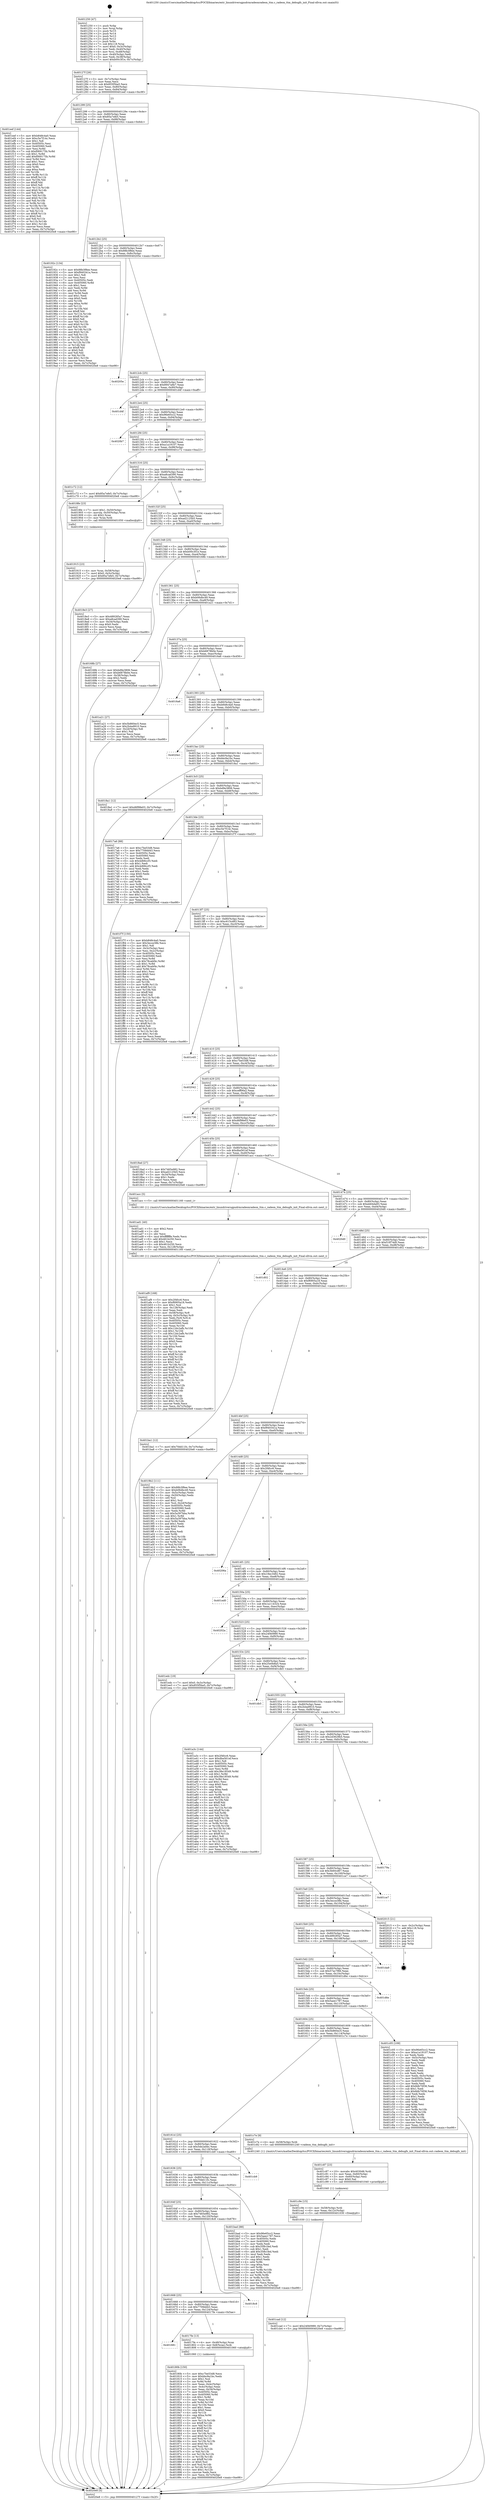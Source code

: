 digraph "0x401250" {
  label = "0x401250 (/mnt/c/Users/mathe/Desktop/tcc/POCII/binaries/extr_linuxdriversgpudrmradeonradeon_ttm.c_radeon_ttm_debugfs_init_Final-ollvm.out::main(0))"
  labelloc = "t"
  node[shape=record]

  Entry [label="",width=0.3,height=0.3,shape=circle,fillcolor=black,style=filled]
  "0x40127f" [label="{
     0x40127f [26]\l
     | [instrs]\l
     &nbsp;&nbsp;0x40127f \<+3\>: mov -0x7c(%rbp),%eax\l
     &nbsp;&nbsp;0x401282 \<+2\>: mov %eax,%ecx\l
     &nbsp;&nbsp;0x401284 \<+6\>: sub $0x855f5ba5,%ecx\l
     &nbsp;&nbsp;0x40128a \<+3\>: mov %eax,-0x80(%rbp)\l
     &nbsp;&nbsp;0x40128d \<+6\>: mov %ecx,-0x84(%rbp)\l
     &nbsp;&nbsp;0x401293 \<+6\>: je 0000000000401eef \<main+0xc9f\>\l
  }"]
  "0x401eef" [label="{
     0x401eef [144]\l
     | [instrs]\l
     &nbsp;&nbsp;0x401eef \<+5\>: mov $0xb848c4a0,%eax\l
     &nbsp;&nbsp;0x401ef4 \<+5\>: mov $0xc5e7f14c,%ecx\l
     &nbsp;&nbsp;0x401ef9 \<+2\>: mov $0x1,%dl\l
     &nbsp;&nbsp;0x401efb \<+7\>: mov 0x40505c,%esi\l
     &nbsp;&nbsp;0x401f02 \<+7\>: mov 0x405060,%edi\l
     &nbsp;&nbsp;0x401f09 \<+3\>: mov %esi,%r8d\l
     &nbsp;&nbsp;0x401f0c \<+7\>: sub $0xf069175b,%r8d\l
     &nbsp;&nbsp;0x401f13 \<+4\>: sub $0x1,%r8d\l
     &nbsp;&nbsp;0x401f17 \<+7\>: add $0xf069175b,%r8d\l
     &nbsp;&nbsp;0x401f1e \<+4\>: imul %r8d,%esi\l
     &nbsp;&nbsp;0x401f22 \<+3\>: and $0x1,%esi\l
     &nbsp;&nbsp;0x401f25 \<+3\>: cmp $0x0,%esi\l
     &nbsp;&nbsp;0x401f28 \<+4\>: sete %r9b\l
     &nbsp;&nbsp;0x401f2c \<+3\>: cmp $0xa,%edi\l
     &nbsp;&nbsp;0x401f2f \<+4\>: setl %r10b\l
     &nbsp;&nbsp;0x401f33 \<+3\>: mov %r9b,%r11b\l
     &nbsp;&nbsp;0x401f36 \<+4\>: xor $0xff,%r11b\l
     &nbsp;&nbsp;0x401f3a \<+3\>: mov %r10b,%bl\l
     &nbsp;&nbsp;0x401f3d \<+3\>: xor $0xff,%bl\l
     &nbsp;&nbsp;0x401f40 \<+3\>: xor $0x0,%dl\l
     &nbsp;&nbsp;0x401f43 \<+3\>: mov %r11b,%r14b\l
     &nbsp;&nbsp;0x401f46 \<+4\>: and $0x0,%r14b\l
     &nbsp;&nbsp;0x401f4a \<+3\>: and %dl,%r9b\l
     &nbsp;&nbsp;0x401f4d \<+3\>: mov %bl,%r15b\l
     &nbsp;&nbsp;0x401f50 \<+4\>: and $0x0,%r15b\l
     &nbsp;&nbsp;0x401f54 \<+3\>: and %dl,%r10b\l
     &nbsp;&nbsp;0x401f57 \<+3\>: or %r9b,%r14b\l
     &nbsp;&nbsp;0x401f5a \<+3\>: or %r10b,%r15b\l
     &nbsp;&nbsp;0x401f5d \<+3\>: xor %r15b,%r14b\l
     &nbsp;&nbsp;0x401f60 \<+3\>: or %bl,%r11b\l
     &nbsp;&nbsp;0x401f63 \<+4\>: xor $0xff,%r11b\l
     &nbsp;&nbsp;0x401f67 \<+3\>: or $0x0,%dl\l
     &nbsp;&nbsp;0x401f6a \<+3\>: and %dl,%r11b\l
     &nbsp;&nbsp;0x401f6d \<+3\>: or %r11b,%r14b\l
     &nbsp;&nbsp;0x401f70 \<+4\>: test $0x1,%r14b\l
     &nbsp;&nbsp;0x401f74 \<+3\>: cmovne %ecx,%eax\l
     &nbsp;&nbsp;0x401f77 \<+3\>: mov %eax,-0x7c(%rbp)\l
     &nbsp;&nbsp;0x401f7a \<+5\>: jmp 00000000004020e8 \<main+0xe98\>\l
  }"]
  "0x401299" [label="{
     0x401299 [25]\l
     | [instrs]\l
     &nbsp;&nbsp;0x401299 \<+5\>: jmp 000000000040129e \<main+0x4e\>\l
     &nbsp;&nbsp;0x40129e \<+3\>: mov -0x80(%rbp),%eax\l
     &nbsp;&nbsp;0x4012a1 \<+5\>: sub $0x85a7efe5,%eax\l
     &nbsp;&nbsp;0x4012a6 \<+6\>: mov %eax,-0x88(%rbp)\l
     &nbsp;&nbsp;0x4012ac \<+6\>: je 000000000040192c \<main+0x6dc\>\l
  }"]
  Exit [label="",width=0.3,height=0.3,shape=circle,fillcolor=black,style=filled,peripheries=2]
  "0x40192c" [label="{
     0x40192c [134]\l
     | [instrs]\l
     &nbsp;&nbsp;0x40192c \<+5\>: mov $0x88b3f8ee,%eax\l
     &nbsp;&nbsp;0x401931 \<+5\>: mov $0xf940341a,%ecx\l
     &nbsp;&nbsp;0x401936 \<+2\>: mov $0x1,%dl\l
     &nbsp;&nbsp;0x401938 \<+2\>: xor %esi,%esi\l
     &nbsp;&nbsp;0x40193a \<+7\>: mov 0x40505c,%edi\l
     &nbsp;&nbsp;0x401941 \<+8\>: mov 0x405060,%r8d\l
     &nbsp;&nbsp;0x401949 \<+3\>: sub $0x1,%esi\l
     &nbsp;&nbsp;0x40194c \<+3\>: mov %edi,%r9d\l
     &nbsp;&nbsp;0x40194f \<+3\>: add %esi,%r9d\l
     &nbsp;&nbsp;0x401952 \<+4\>: imul %r9d,%edi\l
     &nbsp;&nbsp;0x401956 \<+3\>: and $0x1,%edi\l
     &nbsp;&nbsp;0x401959 \<+3\>: cmp $0x0,%edi\l
     &nbsp;&nbsp;0x40195c \<+4\>: sete %r10b\l
     &nbsp;&nbsp;0x401960 \<+4\>: cmp $0xa,%r8d\l
     &nbsp;&nbsp;0x401964 \<+4\>: setl %r11b\l
     &nbsp;&nbsp;0x401968 \<+3\>: mov %r10b,%bl\l
     &nbsp;&nbsp;0x40196b \<+3\>: xor $0xff,%bl\l
     &nbsp;&nbsp;0x40196e \<+3\>: mov %r11b,%r14b\l
     &nbsp;&nbsp;0x401971 \<+4\>: xor $0xff,%r14b\l
     &nbsp;&nbsp;0x401975 \<+3\>: xor $0x0,%dl\l
     &nbsp;&nbsp;0x401978 \<+3\>: mov %bl,%r15b\l
     &nbsp;&nbsp;0x40197b \<+4\>: and $0x0,%r15b\l
     &nbsp;&nbsp;0x40197f \<+3\>: and %dl,%r10b\l
     &nbsp;&nbsp;0x401982 \<+3\>: mov %r14b,%r12b\l
     &nbsp;&nbsp;0x401985 \<+4\>: and $0x0,%r12b\l
     &nbsp;&nbsp;0x401989 \<+3\>: and %dl,%r11b\l
     &nbsp;&nbsp;0x40198c \<+3\>: or %r10b,%r15b\l
     &nbsp;&nbsp;0x40198f \<+3\>: or %r11b,%r12b\l
     &nbsp;&nbsp;0x401992 \<+3\>: xor %r12b,%r15b\l
     &nbsp;&nbsp;0x401995 \<+3\>: or %r14b,%bl\l
     &nbsp;&nbsp;0x401998 \<+3\>: xor $0xff,%bl\l
     &nbsp;&nbsp;0x40199b \<+3\>: or $0x0,%dl\l
     &nbsp;&nbsp;0x40199e \<+2\>: and %dl,%bl\l
     &nbsp;&nbsp;0x4019a0 \<+3\>: or %bl,%r15b\l
     &nbsp;&nbsp;0x4019a3 \<+4\>: test $0x1,%r15b\l
     &nbsp;&nbsp;0x4019a7 \<+3\>: cmovne %ecx,%eax\l
     &nbsp;&nbsp;0x4019aa \<+3\>: mov %eax,-0x7c(%rbp)\l
     &nbsp;&nbsp;0x4019ad \<+5\>: jmp 00000000004020e8 \<main+0xe98\>\l
  }"]
  "0x4012b2" [label="{
     0x4012b2 [25]\l
     | [instrs]\l
     &nbsp;&nbsp;0x4012b2 \<+5\>: jmp 00000000004012b7 \<main+0x67\>\l
     &nbsp;&nbsp;0x4012b7 \<+3\>: mov -0x80(%rbp),%eax\l
     &nbsp;&nbsp;0x4012ba \<+5\>: sub $0x88b3f8ee,%eax\l
     &nbsp;&nbsp;0x4012bf \<+6\>: mov %eax,-0x8c(%rbp)\l
     &nbsp;&nbsp;0x4012c5 \<+6\>: je 000000000040205e \<main+0xe0e\>\l
  }"]
  "0x401cad" [label="{
     0x401cad [12]\l
     | [instrs]\l
     &nbsp;&nbsp;0x401cad \<+7\>: movl $0x24f40989,-0x7c(%rbp)\l
     &nbsp;&nbsp;0x401cb4 \<+5\>: jmp 00000000004020e8 \<main+0xe98\>\l
  }"]
  "0x40205e" [label="{
     0x40205e\l
  }", style=dashed]
  "0x4012cb" [label="{
     0x4012cb [25]\l
     | [instrs]\l
     &nbsp;&nbsp;0x4012cb \<+5\>: jmp 00000000004012d0 \<main+0x80\>\l
     &nbsp;&nbsp;0x4012d0 \<+3\>: mov -0x80(%rbp),%eax\l
     &nbsp;&nbsp;0x4012d3 \<+5\>: sub $0x8947a9e7,%eax\l
     &nbsp;&nbsp;0x4012d8 \<+6\>: mov %eax,-0x90(%rbp)\l
     &nbsp;&nbsp;0x4012de \<+6\>: je 0000000000401d4f \<main+0xaff\>\l
  }"]
  "0x401c9e" [label="{
     0x401c9e [15]\l
     | [instrs]\l
     &nbsp;&nbsp;0x401c9e \<+4\>: mov -0x58(%rbp),%rdi\l
     &nbsp;&nbsp;0x401ca2 \<+6\>: mov %eax,-0x12c(%rbp)\l
     &nbsp;&nbsp;0x401ca8 \<+5\>: call 0000000000401030 \<free@plt\>\l
     | [calls]\l
     &nbsp;&nbsp;0x401030 \{1\} (unknown)\l
  }"]
  "0x401d4f" [label="{
     0x401d4f\l
  }", style=dashed]
  "0x4012e4" [label="{
     0x4012e4 [25]\l
     | [instrs]\l
     &nbsp;&nbsp;0x4012e4 \<+5\>: jmp 00000000004012e9 \<main+0x99\>\l
     &nbsp;&nbsp;0x4012e9 \<+3\>: mov -0x80(%rbp),%eax\l
     &nbsp;&nbsp;0x4012ec \<+5\>: sub $0x96e65cc2,%eax\l
     &nbsp;&nbsp;0x4012f1 \<+6\>: mov %eax,-0x94(%rbp)\l
     &nbsp;&nbsp;0x4012f7 \<+6\>: je 00000000004020b7 \<main+0xe67\>\l
  }"]
  "0x401c87" [label="{
     0x401c87 [23]\l
     | [instrs]\l
     &nbsp;&nbsp;0x401c87 \<+10\>: movabs $0x4030d6,%rdi\l
     &nbsp;&nbsp;0x401c91 \<+3\>: mov %eax,-0x60(%rbp)\l
     &nbsp;&nbsp;0x401c94 \<+3\>: mov -0x60(%rbp),%esi\l
     &nbsp;&nbsp;0x401c97 \<+2\>: mov $0x0,%al\l
     &nbsp;&nbsp;0x401c99 \<+5\>: call 0000000000401040 \<printf@plt\>\l
     | [calls]\l
     &nbsp;&nbsp;0x401040 \{1\} (unknown)\l
  }"]
  "0x4020b7" [label="{
     0x4020b7\l
  }", style=dashed]
  "0x4012fd" [label="{
     0x4012fd [25]\l
     | [instrs]\l
     &nbsp;&nbsp;0x4012fd \<+5\>: jmp 0000000000401302 \<main+0xb2\>\l
     &nbsp;&nbsp;0x401302 \<+3\>: mov -0x80(%rbp),%eax\l
     &nbsp;&nbsp;0x401305 \<+5\>: sub $0xa1a19107,%eax\l
     &nbsp;&nbsp;0x40130a \<+6\>: mov %eax,-0x98(%rbp)\l
     &nbsp;&nbsp;0x401310 \<+6\>: je 0000000000401c72 \<main+0xa22\>\l
  }"]
  "0x401af9" [label="{
     0x401af9 [168]\l
     | [instrs]\l
     &nbsp;&nbsp;0x401af9 \<+5\>: mov $0x2f4fcc6,%ecx\l
     &nbsp;&nbsp;0x401afe \<+5\>: mov $0xf6905a18,%edx\l
     &nbsp;&nbsp;0x401b03 \<+3\>: mov $0x1,%sil\l
     &nbsp;&nbsp;0x401b06 \<+6\>: mov -0x128(%rbp),%edi\l
     &nbsp;&nbsp;0x401b0c \<+3\>: imul %eax,%edi\l
     &nbsp;&nbsp;0x401b0f \<+4\>: mov -0x58(%rbp),%r8\l
     &nbsp;&nbsp;0x401b13 \<+4\>: movslq -0x5c(%rbp),%r9\l
     &nbsp;&nbsp;0x401b17 \<+4\>: mov %edi,(%r8,%r9,4)\l
     &nbsp;&nbsp;0x401b1b \<+7\>: mov 0x40505c,%eax\l
     &nbsp;&nbsp;0x401b22 \<+7\>: mov 0x405060,%edi\l
     &nbsp;&nbsp;0x401b29 \<+3\>: mov %eax,%r10d\l
     &nbsp;&nbsp;0x401b2c \<+7\>: add $0x12dc2afb,%r10d\l
     &nbsp;&nbsp;0x401b33 \<+4\>: sub $0x1,%r10d\l
     &nbsp;&nbsp;0x401b37 \<+7\>: sub $0x12dc2afb,%r10d\l
     &nbsp;&nbsp;0x401b3e \<+4\>: imul %r10d,%eax\l
     &nbsp;&nbsp;0x401b42 \<+3\>: and $0x1,%eax\l
     &nbsp;&nbsp;0x401b45 \<+3\>: cmp $0x0,%eax\l
     &nbsp;&nbsp;0x401b48 \<+4\>: sete %r11b\l
     &nbsp;&nbsp;0x401b4c \<+3\>: cmp $0xa,%edi\l
     &nbsp;&nbsp;0x401b4f \<+3\>: setl %bl\l
     &nbsp;&nbsp;0x401b52 \<+3\>: mov %r11b,%r14b\l
     &nbsp;&nbsp;0x401b55 \<+4\>: xor $0xff,%r14b\l
     &nbsp;&nbsp;0x401b59 \<+3\>: mov %bl,%r15b\l
     &nbsp;&nbsp;0x401b5c \<+4\>: xor $0xff,%r15b\l
     &nbsp;&nbsp;0x401b60 \<+4\>: xor $0x1,%sil\l
     &nbsp;&nbsp;0x401b64 \<+3\>: mov %r14b,%r12b\l
     &nbsp;&nbsp;0x401b67 \<+4\>: and $0xff,%r12b\l
     &nbsp;&nbsp;0x401b6b \<+3\>: and %sil,%r11b\l
     &nbsp;&nbsp;0x401b6e \<+3\>: mov %r15b,%r13b\l
     &nbsp;&nbsp;0x401b71 \<+4\>: and $0xff,%r13b\l
     &nbsp;&nbsp;0x401b75 \<+3\>: and %sil,%bl\l
     &nbsp;&nbsp;0x401b78 \<+3\>: or %r11b,%r12b\l
     &nbsp;&nbsp;0x401b7b \<+3\>: or %bl,%r13b\l
     &nbsp;&nbsp;0x401b7e \<+3\>: xor %r13b,%r12b\l
     &nbsp;&nbsp;0x401b81 \<+3\>: or %r15b,%r14b\l
     &nbsp;&nbsp;0x401b84 \<+4\>: xor $0xff,%r14b\l
     &nbsp;&nbsp;0x401b88 \<+4\>: or $0x1,%sil\l
     &nbsp;&nbsp;0x401b8c \<+3\>: and %sil,%r14b\l
     &nbsp;&nbsp;0x401b8f \<+3\>: or %r14b,%r12b\l
     &nbsp;&nbsp;0x401b92 \<+4\>: test $0x1,%r12b\l
     &nbsp;&nbsp;0x401b96 \<+3\>: cmovne %edx,%ecx\l
     &nbsp;&nbsp;0x401b99 \<+3\>: mov %ecx,-0x7c(%rbp)\l
     &nbsp;&nbsp;0x401b9c \<+5\>: jmp 00000000004020e8 \<main+0xe98\>\l
  }"]
  "0x401c72" [label="{
     0x401c72 [12]\l
     | [instrs]\l
     &nbsp;&nbsp;0x401c72 \<+7\>: movl $0x85a7efe5,-0x7c(%rbp)\l
     &nbsp;&nbsp;0x401c79 \<+5\>: jmp 00000000004020e8 \<main+0xe98\>\l
  }"]
  "0x401316" [label="{
     0x401316 [25]\l
     | [instrs]\l
     &nbsp;&nbsp;0x401316 \<+5\>: jmp 000000000040131b \<main+0xcb\>\l
     &nbsp;&nbsp;0x40131b \<+3\>: mov -0x80(%rbp),%eax\l
     &nbsp;&nbsp;0x40131e \<+5\>: sub $0xa8cad390,%eax\l
     &nbsp;&nbsp;0x401323 \<+6\>: mov %eax,-0x9c(%rbp)\l
     &nbsp;&nbsp;0x401329 \<+6\>: je 00000000004018fe \<main+0x6ae\>\l
  }"]
  "0x401ad1" [label="{
     0x401ad1 [40]\l
     | [instrs]\l
     &nbsp;&nbsp;0x401ad1 \<+5\>: mov $0x2,%ecx\l
     &nbsp;&nbsp;0x401ad6 \<+1\>: cltd\l
     &nbsp;&nbsp;0x401ad7 \<+2\>: idiv %ecx\l
     &nbsp;&nbsp;0x401ad9 \<+6\>: imul $0xfffffffe,%edx,%ecx\l
     &nbsp;&nbsp;0x401adf \<+6\>: add $0x461b250,%ecx\l
     &nbsp;&nbsp;0x401ae5 \<+3\>: add $0x1,%ecx\l
     &nbsp;&nbsp;0x401ae8 \<+6\>: sub $0x461b250,%ecx\l
     &nbsp;&nbsp;0x401aee \<+6\>: mov %ecx,-0x128(%rbp)\l
     &nbsp;&nbsp;0x401af4 \<+5\>: call 0000000000401160 \<next_i\>\l
     | [calls]\l
     &nbsp;&nbsp;0x401160 \{1\} (/mnt/c/Users/mathe/Desktop/tcc/POCII/binaries/extr_linuxdriversgpudrmradeonradeon_ttm.c_radeon_ttm_debugfs_init_Final-ollvm.out::next_i)\l
  }"]
  "0x4018fe" [label="{
     0x4018fe [23]\l
     | [instrs]\l
     &nbsp;&nbsp;0x4018fe \<+7\>: movl $0x1,-0x50(%rbp)\l
     &nbsp;&nbsp;0x401905 \<+4\>: movslq -0x50(%rbp),%rax\l
     &nbsp;&nbsp;0x401909 \<+4\>: shl $0x2,%rax\l
     &nbsp;&nbsp;0x40190d \<+3\>: mov %rax,%rdi\l
     &nbsp;&nbsp;0x401910 \<+5\>: call 0000000000401050 \<malloc@plt\>\l
     | [calls]\l
     &nbsp;&nbsp;0x401050 \{1\} (unknown)\l
  }"]
  "0x40132f" [label="{
     0x40132f [25]\l
     | [instrs]\l
     &nbsp;&nbsp;0x40132f \<+5\>: jmp 0000000000401334 \<main+0xe4\>\l
     &nbsp;&nbsp;0x401334 \<+3\>: mov -0x80(%rbp),%eax\l
     &nbsp;&nbsp;0x401337 \<+5\>: sub $0xad2125b5,%eax\l
     &nbsp;&nbsp;0x40133c \<+6\>: mov %eax,-0xa0(%rbp)\l
     &nbsp;&nbsp;0x401342 \<+6\>: je 00000000004018e3 \<main+0x693\>\l
  }"]
  "0x401915" [label="{
     0x401915 [23]\l
     | [instrs]\l
     &nbsp;&nbsp;0x401915 \<+4\>: mov %rax,-0x58(%rbp)\l
     &nbsp;&nbsp;0x401919 \<+7\>: movl $0x0,-0x5c(%rbp)\l
     &nbsp;&nbsp;0x401920 \<+7\>: movl $0x85a7efe5,-0x7c(%rbp)\l
     &nbsp;&nbsp;0x401927 \<+5\>: jmp 00000000004020e8 \<main+0xe98\>\l
  }"]
  "0x4018e3" [label="{
     0x4018e3 [27]\l
     | [instrs]\l
     &nbsp;&nbsp;0x4018e3 \<+5\>: mov $0x489285a7,%eax\l
     &nbsp;&nbsp;0x4018e8 \<+5\>: mov $0xa8cad390,%ecx\l
     &nbsp;&nbsp;0x4018ed \<+3\>: mov -0x34(%rbp),%edx\l
     &nbsp;&nbsp;0x4018f0 \<+3\>: cmp $0x0,%edx\l
     &nbsp;&nbsp;0x4018f3 \<+3\>: cmove %ecx,%eax\l
     &nbsp;&nbsp;0x4018f6 \<+3\>: mov %eax,-0x7c(%rbp)\l
     &nbsp;&nbsp;0x4018f9 \<+5\>: jmp 00000000004020e8 \<main+0xe98\>\l
  }"]
  "0x401348" [label="{
     0x401348 [25]\l
     | [instrs]\l
     &nbsp;&nbsp;0x401348 \<+5\>: jmp 000000000040134d \<main+0xfd\>\l
     &nbsp;&nbsp;0x40134d \<+3\>: mov -0x80(%rbp),%eax\l
     &nbsp;&nbsp;0x401350 \<+5\>: sub $0xb00c3f1e,%eax\l
     &nbsp;&nbsp;0x401355 \<+6\>: mov %eax,-0xa4(%rbp)\l
     &nbsp;&nbsp;0x40135b \<+6\>: je 000000000040168b \<main+0x43b\>\l
  }"]
  "0x40180b" [label="{
     0x40180b [150]\l
     | [instrs]\l
     &nbsp;&nbsp;0x40180b \<+5\>: mov $0xc7be53d8,%ecx\l
     &nbsp;&nbsp;0x401810 \<+5\>: mov $0xbbc9a1bc,%edx\l
     &nbsp;&nbsp;0x401815 \<+3\>: mov $0x1,%sil\l
     &nbsp;&nbsp;0x401818 \<+3\>: xor %r8d,%r8d\l
     &nbsp;&nbsp;0x40181b \<+3\>: mov %eax,-0x4c(%rbp)\l
     &nbsp;&nbsp;0x40181e \<+3\>: mov -0x4c(%rbp),%eax\l
     &nbsp;&nbsp;0x401821 \<+3\>: mov %eax,-0x34(%rbp)\l
     &nbsp;&nbsp;0x401824 \<+7\>: mov 0x40505c,%eax\l
     &nbsp;&nbsp;0x40182b \<+8\>: mov 0x405060,%r9d\l
     &nbsp;&nbsp;0x401833 \<+4\>: sub $0x1,%r8d\l
     &nbsp;&nbsp;0x401837 \<+3\>: mov %eax,%r10d\l
     &nbsp;&nbsp;0x40183a \<+3\>: add %r8d,%r10d\l
     &nbsp;&nbsp;0x40183d \<+4\>: imul %r10d,%eax\l
     &nbsp;&nbsp;0x401841 \<+3\>: and $0x1,%eax\l
     &nbsp;&nbsp;0x401844 \<+3\>: cmp $0x0,%eax\l
     &nbsp;&nbsp;0x401847 \<+4\>: sete %r11b\l
     &nbsp;&nbsp;0x40184b \<+4\>: cmp $0xa,%r9d\l
     &nbsp;&nbsp;0x40184f \<+3\>: setl %bl\l
     &nbsp;&nbsp;0x401852 \<+3\>: mov %r11b,%r14b\l
     &nbsp;&nbsp;0x401855 \<+4\>: xor $0xff,%r14b\l
     &nbsp;&nbsp;0x401859 \<+3\>: mov %bl,%r15b\l
     &nbsp;&nbsp;0x40185c \<+4\>: xor $0xff,%r15b\l
     &nbsp;&nbsp;0x401860 \<+4\>: xor $0x0,%sil\l
     &nbsp;&nbsp;0x401864 \<+3\>: mov %r14b,%r12b\l
     &nbsp;&nbsp;0x401867 \<+4\>: and $0x0,%r12b\l
     &nbsp;&nbsp;0x40186b \<+3\>: and %sil,%r11b\l
     &nbsp;&nbsp;0x40186e \<+3\>: mov %r15b,%r13b\l
     &nbsp;&nbsp;0x401871 \<+4\>: and $0x0,%r13b\l
     &nbsp;&nbsp;0x401875 \<+3\>: and %sil,%bl\l
     &nbsp;&nbsp;0x401878 \<+3\>: or %r11b,%r12b\l
     &nbsp;&nbsp;0x40187b \<+3\>: or %bl,%r13b\l
     &nbsp;&nbsp;0x40187e \<+3\>: xor %r13b,%r12b\l
     &nbsp;&nbsp;0x401881 \<+3\>: or %r15b,%r14b\l
     &nbsp;&nbsp;0x401884 \<+4\>: xor $0xff,%r14b\l
     &nbsp;&nbsp;0x401888 \<+4\>: or $0x0,%sil\l
     &nbsp;&nbsp;0x40188c \<+3\>: and %sil,%r14b\l
     &nbsp;&nbsp;0x40188f \<+3\>: or %r14b,%r12b\l
     &nbsp;&nbsp;0x401892 \<+4\>: test $0x1,%r12b\l
     &nbsp;&nbsp;0x401896 \<+3\>: cmovne %edx,%ecx\l
     &nbsp;&nbsp;0x401899 \<+3\>: mov %ecx,-0x7c(%rbp)\l
     &nbsp;&nbsp;0x40189c \<+5\>: jmp 00000000004020e8 \<main+0xe98\>\l
  }"]
  "0x40168b" [label="{
     0x40168b [27]\l
     | [instrs]\l
     &nbsp;&nbsp;0x40168b \<+5\>: mov $0xbd9e3806,%eax\l
     &nbsp;&nbsp;0x401690 \<+5\>: mov $0xb6878b0e,%ecx\l
     &nbsp;&nbsp;0x401695 \<+3\>: mov -0x38(%rbp),%edx\l
     &nbsp;&nbsp;0x401698 \<+3\>: cmp $0x2,%edx\l
     &nbsp;&nbsp;0x40169b \<+3\>: cmovne %ecx,%eax\l
     &nbsp;&nbsp;0x40169e \<+3\>: mov %eax,-0x7c(%rbp)\l
     &nbsp;&nbsp;0x4016a1 \<+5\>: jmp 00000000004020e8 \<main+0xe98\>\l
  }"]
  "0x401361" [label="{
     0x401361 [25]\l
     | [instrs]\l
     &nbsp;&nbsp;0x401361 \<+5\>: jmp 0000000000401366 \<main+0x116\>\l
     &nbsp;&nbsp;0x401366 \<+3\>: mov -0x80(%rbp),%eax\l
     &nbsp;&nbsp;0x401369 \<+5\>: sub $0xb06dbc49,%eax\l
     &nbsp;&nbsp;0x40136e \<+6\>: mov %eax,-0xa8(%rbp)\l
     &nbsp;&nbsp;0x401374 \<+6\>: je 0000000000401a21 \<main+0x7d1\>\l
  }"]
  "0x4020e8" [label="{
     0x4020e8 [5]\l
     | [instrs]\l
     &nbsp;&nbsp;0x4020e8 \<+5\>: jmp 000000000040127f \<main+0x2f\>\l
  }"]
  "0x401250" [label="{
     0x401250 [47]\l
     | [instrs]\l
     &nbsp;&nbsp;0x401250 \<+1\>: push %rbp\l
     &nbsp;&nbsp;0x401251 \<+3\>: mov %rsp,%rbp\l
     &nbsp;&nbsp;0x401254 \<+2\>: push %r15\l
     &nbsp;&nbsp;0x401256 \<+2\>: push %r14\l
     &nbsp;&nbsp;0x401258 \<+2\>: push %r13\l
     &nbsp;&nbsp;0x40125a \<+2\>: push %r12\l
     &nbsp;&nbsp;0x40125c \<+1\>: push %rbx\l
     &nbsp;&nbsp;0x40125d \<+7\>: sub $0x118,%rsp\l
     &nbsp;&nbsp;0x401264 \<+7\>: movl $0x0,-0x3c(%rbp)\l
     &nbsp;&nbsp;0x40126b \<+3\>: mov %edi,-0x40(%rbp)\l
     &nbsp;&nbsp;0x40126e \<+4\>: mov %rsi,-0x48(%rbp)\l
     &nbsp;&nbsp;0x401272 \<+3\>: mov -0x40(%rbp),%edi\l
     &nbsp;&nbsp;0x401275 \<+3\>: mov %edi,-0x38(%rbp)\l
     &nbsp;&nbsp;0x401278 \<+7\>: movl $0xb00c3f1e,-0x7c(%rbp)\l
  }"]
  "0x401681" [label="{
     0x401681\l
  }", style=dashed]
  "0x401a21" [label="{
     0x401a21 [27]\l
     | [instrs]\l
     &nbsp;&nbsp;0x401a21 \<+5\>: mov $0x5b860ec5,%eax\l
     &nbsp;&nbsp;0x401a26 \<+5\>: mov $0x2b4a9910,%ecx\l
     &nbsp;&nbsp;0x401a2b \<+3\>: mov -0x2d(%rbp),%dl\l
     &nbsp;&nbsp;0x401a2e \<+3\>: test $0x1,%dl\l
     &nbsp;&nbsp;0x401a31 \<+3\>: cmovne %ecx,%eax\l
     &nbsp;&nbsp;0x401a34 \<+3\>: mov %eax,-0x7c(%rbp)\l
     &nbsp;&nbsp;0x401a37 \<+5\>: jmp 00000000004020e8 \<main+0xe98\>\l
  }"]
  "0x40137a" [label="{
     0x40137a [25]\l
     | [instrs]\l
     &nbsp;&nbsp;0x40137a \<+5\>: jmp 000000000040137f \<main+0x12f\>\l
     &nbsp;&nbsp;0x40137f \<+3\>: mov -0x80(%rbp),%eax\l
     &nbsp;&nbsp;0x401382 \<+5\>: sub $0xb6878b0e,%eax\l
     &nbsp;&nbsp;0x401387 \<+6\>: mov %eax,-0xac(%rbp)\l
     &nbsp;&nbsp;0x40138d \<+6\>: je 00000000004016a6 \<main+0x456\>\l
  }"]
  "0x4017fe" [label="{
     0x4017fe [13]\l
     | [instrs]\l
     &nbsp;&nbsp;0x4017fe \<+4\>: mov -0x48(%rbp),%rax\l
     &nbsp;&nbsp;0x401802 \<+4\>: mov 0x8(%rax),%rdi\l
     &nbsp;&nbsp;0x401806 \<+5\>: call 0000000000401060 \<atoi@plt\>\l
     | [calls]\l
     &nbsp;&nbsp;0x401060 \{1\} (unknown)\l
  }"]
  "0x4016a6" [label="{
     0x4016a6\l
  }", style=dashed]
  "0x401393" [label="{
     0x401393 [25]\l
     | [instrs]\l
     &nbsp;&nbsp;0x401393 \<+5\>: jmp 0000000000401398 \<main+0x148\>\l
     &nbsp;&nbsp;0x401398 \<+3\>: mov -0x80(%rbp),%eax\l
     &nbsp;&nbsp;0x40139b \<+5\>: sub $0xb848c4a0,%eax\l
     &nbsp;&nbsp;0x4013a0 \<+6\>: mov %eax,-0xb0(%rbp)\l
     &nbsp;&nbsp;0x4013a6 \<+6\>: je 00000000004020e1 \<main+0xe91\>\l
  }"]
  "0x401668" [label="{
     0x401668 [25]\l
     | [instrs]\l
     &nbsp;&nbsp;0x401668 \<+5\>: jmp 000000000040166d \<main+0x41d\>\l
     &nbsp;&nbsp;0x40166d \<+3\>: mov -0x80(%rbp),%eax\l
     &nbsp;&nbsp;0x401670 \<+5\>: sub $0x7709dd43,%eax\l
     &nbsp;&nbsp;0x401675 \<+6\>: mov %eax,-0x124(%rbp)\l
     &nbsp;&nbsp;0x40167b \<+6\>: je 00000000004017fe \<main+0x5ae\>\l
  }"]
  "0x4020e1" [label="{
     0x4020e1\l
  }", style=dashed]
  "0x4013ac" [label="{
     0x4013ac [25]\l
     | [instrs]\l
     &nbsp;&nbsp;0x4013ac \<+5\>: jmp 00000000004013b1 \<main+0x161\>\l
     &nbsp;&nbsp;0x4013b1 \<+3\>: mov -0x80(%rbp),%eax\l
     &nbsp;&nbsp;0x4013b4 \<+5\>: sub $0xbbc9a1bc,%eax\l
     &nbsp;&nbsp;0x4013b9 \<+6\>: mov %eax,-0xb4(%rbp)\l
     &nbsp;&nbsp;0x4013bf \<+6\>: je 00000000004018a1 \<main+0x651\>\l
  }"]
  "0x4018c8" [label="{
     0x4018c8\l
  }", style=dashed]
  "0x4018a1" [label="{
     0x4018a1 [12]\l
     | [instrs]\l
     &nbsp;&nbsp;0x4018a1 \<+7\>: movl $0xd6f98e03,-0x7c(%rbp)\l
     &nbsp;&nbsp;0x4018a8 \<+5\>: jmp 00000000004020e8 \<main+0xe98\>\l
  }"]
  "0x4013c5" [label="{
     0x4013c5 [25]\l
     | [instrs]\l
     &nbsp;&nbsp;0x4013c5 \<+5\>: jmp 00000000004013ca \<main+0x17a\>\l
     &nbsp;&nbsp;0x4013ca \<+3\>: mov -0x80(%rbp),%eax\l
     &nbsp;&nbsp;0x4013cd \<+5\>: sub $0xbd9e3806,%eax\l
     &nbsp;&nbsp;0x4013d2 \<+6\>: mov %eax,-0xb8(%rbp)\l
     &nbsp;&nbsp;0x4013d8 \<+6\>: je 00000000004017a6 \<main+0x556\>\l
  }"]
  "0x40164f" [label="{
     0x40164f [25]\l
     | [instrs]\l
     &nbsp;&nbsp;0x40164f \<+5\>: jmp 0000000000401654 \<main+0x404\>\l
     &nbsp;&nbsp;0x401654 \<+3\>: mov -0x80(%rbp),%eax\l
     &nbsp;&nbsp;0x401657 \<+5\>: sub $0x7465e982,%eax\l
     &nbsp;&nbsp;0x40165c \<+6\>: mov %eax,-0x120(%rbp)\l
     &nbsp;&nbsp;0x401662 \<+6\>: je 00000000004018c8 \<main+0x678\>\l
  }"]
  "0x4017a6" [label="{
     0x4017a6 [88]\l
     | [instrs]\l
     &nbsp;&nbsp;0x4017a6 \<+5\>: mov $0xc7be53d8,%eax\l
     &nbsp;&nbsp;0x4017ab \<+5\>: mov $0x7709dd43,%ecx\l
     &nbsp;&nbsp;0x4017b0 \<+7\>: mov 0x40505c,%edx\l
     &nbsp;&nbsp;0x4017b7 \<+7\>: mov 0x405060,%esi\l
     &nbsp;&nbsp;0x4017be \<+2\>: mov %edx,%edi\l
     &nbsp;&nbsp;0x4017c0 \<+6\>: sub $0x4d68ccf3,%edi\l
     &nbsp;&nbsp;0x4017c6 \<+3\>: sub $0x1,%edi\l
     &nbsp;&nbsp;0x4017c9 \<+6\>: add $0x4d68ccf3,%edi\l
     &nbsp;&nbsp;0x4017cf \<+3\>: imul %edi,%edx\l
     &nbsp;&nbsp;0x4017d2 \<+3\>: and $0x1,%edx\l
     &nbsp;&nbsp;0x4017d5 \<+3\>: cmp $0x0,%edx\l
     &nbsp;&nbsp;0x4017d8 \<+4\>: sete %r8b\l
     &nbsp;&nbsp;0x4017dc \<+3\>: cmp $0xa,%esi\l
     &nbsp;&nbsp;0x4017df \<+4\>: setl %r9b\l
     &nbsp;&nbsp;0x4017e3 \<+3\>: mov %r8b,%r10b\l
     &nbsp;&nbsp;0x4017e6 \<+3\>: and %r9b,%r10b\l
     &nbsp;&nbsp;0x4017e9 \<+3\>: xor %r9b,%r8b\l
     &nbsp;&nbsp;0x4017ec \<+3\>: or %r8b,%r10b\l
     &nbsp;&nbsp;0x4017ef \<+4\>: test $0x1,%r10b\l
     &nbsp;&nbsp;0x4017f3 \<+3\>: cmovne %ecx,%eax\l
     &nbsp;&nbsp;0x4017f6 \<+3\>: mov %eax,-0x7c(%rbp)\l
     &nbsp;&nbsp;0x4017f9 \<+5\>: jmp 00000000004020e8 \<main+0xe98\>\l
  }"]
  "0x4013de" [label="{
     0x4013de [25]\l
     | [instrs]\l
     &nbsp;&nbsp;0x4013de \<+5\>: jmp 00000000004013e3 \<main+0x193\>\l
     &nbsp;&nbsp;0x4013e3 \<+3\>: mov -0x80(%rbp),%eax\l
     &nbsp;&nbsp;0x4013e6 \<+5\>: sub $0xc5e7f14c,%eax\l
     &nbsp;&nbsp;0x4013eb \<+6\>: mov %eax,-0xbc(%rbp)\l
     &nbsp;&nbsp;0x4013f1 \<+6\>: je 0000000000401f7f \<main+0xd2f\>\l
  }"]
  "0x401bad" [label="{
     0x401bad [88]\l
     | [instrs]\l
     &nbsp;&nbsp;0x401bad \<+5\>: mov $0x96e65cc2,%eax\l
     &nbsp;&nbsp;0x401bb2 \<+5\>: mov $0x5aee1787,%ecx\l
     &nbsp;&nbsp;0x401bb7 \<+7\>: mov 0x40505c,%edx\l
     &nbsp;&nbsp;0x401bbe \<+7\>: mov 0x405060,%esi\l
     &nbsp;&nbsp;0x401bc5 \<+2\>: mov %edx,%edi\l
     &nbsp;&nbsp;0x401bc7 \<+6\>: sub $0x35fb1fed,%edi\l
     &nbsp;&nbsp;0x401bcd \<+3\>: sub $0x1,%edi\l
     &nbsp;&nbsp;0x401bd0 \<+6\>: add $0x35fb1fed,%edi\l
     &nbsp;&nbsp;0x401bd6 \<+3\>: imul %edi,%edx\l
     &nbsp;&nbsp;0x401bd9 \<+3\>: and $0x1,%edx\l
     &nbsp;&nbsp;0x401bdc \<+3\>: cmp $0x0,%edx\l
     &nbsp;&nbsp;0x401bdf \<+4\>: sete %r8b\l
     &nbsp;&nbsp;0x401be3 \<+3\>: cmp $0xa,%esi\l
     &nbsp;&nbsp;0x401be6 \<+4\>: setl %r9b\l
     &nbsp;&nbsp;0x401bea \<+3\>: mov %r8b,%r10b\l
     &nbsp;&nbsp;0x401bed \<+3\>: and %r9b,%r10b\l
     &nbsp;&nbsp;0x401bf0 \<+3\>: xor %r9b,%r8b\l
     &nbsp;&nbsp;0x401bf3 \<+3\>: or %r8b,%r10b\l
     &nbsp;&nbsp;0x401bf6 \<+4\>: test $0x1,%r10b\l
     &nbsp;&nbsp;0x401bfa \<+3\>: cmovne %ecx,%eax\l
     &nbsp;&nbsp;0x401bfd \<+3\>: mov %eax,-0x7c(%rbp)\l
     &nbsp;&nbsp;0x401c00 \<+5\>: jmp 00000000004020e8 \<main+0xe98\>\l
  }"]
  "0x401f7f" [label="{
     0x401f7f [150]\l
     | [instrs]\l
     &nbsp;&nbsp;0x401f7f \<+5\>: mov $0xb848c4a0,%eax\l
     &nbsp;&nbsp;0x401f84 \<+5\>: mov $0x3ecce38b,%ecx\l
     &nbsp;&nbsp;0x401f89 \<+2\>: mov $0x1,%dl\l
     &nbsp;&nbsp;0x401f8b \<+3\>: mov -0x3c(%rbp),%esi\l
     &nbsp;&nbsp;0x401f8e \<+3\>: mov %esi,-0x2c(%rbp)\l
     &nbsp;&nbsp;0x401f91 \<+7\>: mov 0x40505c,%esi\l
     &nbsp;&nbsp;0x401f98 \<+7\>: mov 0x405060,%edi\l
     &nbsp;&nbsp;0x401f9f \<+3\>: mov %esi,%r8d\l
     &nbsp;&nbsp;0x401fa2 \<+7\>: sub $0x78cabf4c,%r8d\l
     &nbsp;&nbsp;0x401fa9 \<+4\>: sub $0x1,%r8d\l
     &nbsp;&nbsp;0x401fad \<+7\>: add $0x78cabf4c,%r8d\l
     &nbsp;&nbsp;0x401fb4 \<+4\>: imul %r8d,%esi\l
     &nbsp;&nbsp;0x401fb8 \<+3\>: and $0x1,%esi\l
     &nbsp;&nbsp;0x401fbb \<+3\>: cmp $0x0,%esi\l
     &nbsp;&nbsp;0x401fbe \<+4\>: sete %r9b\l
     &nbsp;&nbsp;0x401fc2 \<+3\>: cmp $0xa,%edi\l
     &nbsp;&nbsp;0x401fc5 \<+4\>: setl %r10b\l
     &nbsp;&nbsp;0x401fc9 \<+3\>: mov %r9b,%r11b\l
     &nbsp;&nbsp;0x401fcc \<+4\>: xor $0xff,%r11b\l
     &nbsp;&nbsp;0x401fd0 \<+3\>: mov %r10b,%bl\l
     &nbsp;&nbsp;0x401fd3 \<+3\>: xor $0xff,%bl\l
     &nbsp;&nbsp;0x401fd6 \<+3\>: xor $0x0,%dl\l
     &nbsp;&nbsp;0x401fd9 \<+3\>: mov %r11b,%r14b\l
     &nbsp;&nbsp;0x401fdc \<+4\>: and $0x0,%r14b\l
     &nbsp;&nbsp;0x401fe0 \<+3\>: and %dl,%r9b\l
     &nbsp;&nbsp;0x401fe3 \<+3\>: mov %bl,%r15b\l
     &nbsp;&nbsp;0x401fe6 \<+4\>: and $0x0,%r15b\l
     &nbsp;&nbsp;0x401fea \<+3\>: and %dl,%r10b\l
     &nbsp;&nbsp;0x401fed \<+3\>: or %r9b,%r14b\l
     &nbsp;&nbsp;0x401ff0 \<+3\>: or %r10b,%r15b\l
     &nbsp;&nbsp;0x401ff3 \<+3\>: xor %r15b,%r14b\l
     &nbsp;&nbsp;0x401ff6 \<+3\>: or %bl,%r11b\l
     &nbsp;&nbsp;0x401ff9 \<+4\>: xor $0xff,%r11b\l
     &nbsp;&nbsp;0x401ffd \<+3\>: or $0x0,%dl\l
     &nbsp;&nbsp;0x402000 \<+3\>: and %dl,%r11b\l
     &nbsp;&nbsp;0x402003 \<+3\>: or %r11b,%r14b\l
     &nbsp;&nbsp;0x402006 \<+4\>: test $0x1,%r14b\l
     &nbsp;&nbsp;0x40200a \<+3\>: cmovne %ecx,%eax\l
     &nbsp;&nbsp;0x40200d \<+3\>: mov %eax,-0x7c(%rbp)\l
     &nbsp;&nbsp;0x402010 \<+5\>: jmp 00000000004020e8 \<main+0xe98\>\l
  }"]
  "0x4013f7" [label="{
     0x4013f7 [25]\l
     | [instrs]\l
     &nbsp;&nbsp;0x4013f7 \<+5\>: jmp 00000000004013fc \<main+0x1ac\>\l
     &nbsp;&nbsp;0x4013fc \<+3\>: mov -0x80(%rbp),%eax\l
     &nbsp;&nbsp;0x4013ff \<+5\>: sub $0xc615cd83,%eax\l
     &nbsp;&nbsp;0x401404 \<+6\>: mov %eax,-0xc0(%rbp)\l
     &nbsp;&nbsp;0x40140a \<+6\>: je 0000000000401e45 \<main+0xbf5\>\l
  }"]
  "0x401636" [label="{
     0x401636 [25]\l
     | [instrs]\l
     &nbsp;&nbsp;0x401636 \<+5\>: jmp 000000000040163b \<main+0x3eb\>\l
     &nbsp;&nbsp;0x40163b \<+3\>: mov -0x80(%rbp),%eax\l
     &nbsp;&nbsp;0x40163e \<+5\>: sub $0x70dd11fc,%eax\l
     &nbsp;&nbsp;0x401643 \<+6\>: mov %eax,-0x11c(%rbp)\l
     &nbsp;&nbsp;0x401649 \<+6\>: je 0000000000401bad \<main+0x95d\>\l
  }"]
  "0x401e45" [label="{
     0x401e45\l
  }", style=dashed]
  "0x401410" [label="{
     0x401410 [25]\l
     | [instrs]\l
     &nbsp;&nbsp;0x401410 \<+5\>: jmp 0000000000401415 \<main+0x1c5\>\l
     &nbsp;&nbsp;0x401415 \<+3\>: mov -0x80(%rbp),%eax\l
     &nbsp;&nbsp;0x401418 \<+5\>: sub $0xc7be53d8,%eax\l
     &nbsp;&nbsp;0x40141d \<+6\>: mov %eax,-0xc4(%rbp)\l
     &nbsp;&nbsp;0x401423 \<+6\>: je 0000000000402042 \<main+0xdf2\>\l
  }"]
  "0x401cb9" [label="{
     0x401cb9\l
  }", style=dashed]
  "0x402042" [label="{
     0x402042\l
  }", style=dashed]
  "0x401429" [label="{
     0x401429 [25]\l
     | [instrs]\l
     &nbsp;&nbsp;0x401429 \<+5\>: jmp 000000000040142e \<main+0x1de\>\l
     &nbsp;&nbsp;0x40142e \<+3\>: mov -0x80(%rbp),%eax\l
     &nbsp;&nbsp;0x401431 \<+5\>: sub $0xceff06a2,%eax\l
     &nbsp;&nbsp;0x401436 \<+6\>: mov %eax,-0xc8(%rbp)\l
     &nbsp;&nbsp;0x40143c \<+6\>: je 0000000000401736 \<main+0x4e6\>\l
  }"]
  "0x40161d" [label="{
     0x40161d [25]\l
     | [instrs]\l
     &nbsp;&nbsp;0x40161d \<+5\>: jmp 0000000000401622 \<main+0x3d2\>\l
     &nbsp;&nbsp;0x401622 \<+3\>: mov -0x80(%rbp),%eax\l
     &nbsp;&nbsp;0x401625 \<+5\>: sub $0x5de2a0ec,%eax\l
     &nbsp;&nbsp;0x40162a \<+6\>: mov %eax,-0x118(%rbp)\l
     &nbsp;&nbsp;0x401630 \<+6\>: je 0000000000401cb9 \<main+0xa69\>\l
  }"]
  "0x401736" [label="{
     0x401736\l
  }", style=dashed]
  "0x401442" [label="{
     0x401442 [25]\l
     | [instrs]\l
     &nbsp;&nbsp;0x401442 \<+5\>: jmp 0000000000401447 \<main+0x1f7\>\l
     &nbsp;&nbsp;0x401447 \<+3\>: mov -0x80(%rbp),%eax\l
     &nbsp;&nbsp;0x40144a \<+5\>: sub $0xd6f98e03,%eax\l
     &nbsp;&nbsp;0x40144f \<+6\>: mov %eax,-0xcc(%rbp)\l
     &nbsp;&nbsp;0x401455 \<+6\>: je 00000000004018ad \<main+0x65d\>\l
  }"]
  "0x401c7e" [label="{
     0x401c7e [9]\l
     | [instrs]\l
     &nbsp;&nbsp;0x401c7e \<+4\>: mov -0x58(%rbp),%rdi\l
     &nbsp;&nbsp;0x401c82 \<+5\>: call 0000000000401240 \<radeon_ttm_debugfs_init\>\l
     | [calls]\l
     &nbsp;&nbsp;0x401240 \{1\} (/mnt/c/Users/mathe/Desktop/tcc/POCII/binaries/extr_linuxdriversgpudrmradeonradeon_ttm.c_radeon_ttm_debugfs_init_Final-ollvm.out::radeon_ttm_debugfs_init)\l
  }"]
  "0x4018ad" [label="{
     0x4018ad [27]\l
     | [instrs]\l
     &nbsp;&nbsp;0x4018ad \<+5\>: mov $0x7465e982,%eax\l
     &nbsp;&nbsp;0x4018b2 \<+5\>: mov $0xad2125b5,%ecx\l
     &nbsp;&nbsp;0x4018b7 \<+3\>: mov -0x34(%rbp),%edx\l
     &nbsp;&nbsp;0x4018ba \<+3\>: cmp $0x1,%edx\l
     &nbsp;&nbsp;0x4018bd \<+3\>: cmovl %ecx,%eax\l
     &nbsp;&nbsp;0x4018c0 \<+3\>: mov %eax,-0x7c(%rbp)\l
     &nbsp;&nbsp;0x4018c3 \<+5\>: jmp 00000000004020e8 \<main+0xe98\>\l
  }"]
  "0x40145b" [label="{
     0x40145b [25]\l
     | [instrs]\l
     &nbsp;&nbsp;0x40145b \<+5\>: jmp 0000000000401460 \<main+0x210\>\l
     &nbsp;&nbsp;0x401460 \<+3\>: mov -0x80(%rbp),%eax\l
     &nbsp;&nbsp;0x401463 \<+5\>: sub $0xdba561ef,%eax\l
     &nbsp;&nbsp;0x401468 \<+6\>: mov %eax,-0xd0(%rbp)\l
     &nbsp;&nbsp;0x40146e \<+6\>: je 0000000000401acc \<main+0x87c\>\l
  }"]
  "0x401604" [label="{
     0x401604 [25]\l
     | [instrs]\l
     &nbsp;&nbsp;0x401604 \<+5\>: jmp 0000000000401609 \<main+0x3b9\>\l
     &nbsp;&nbsp;0x401609 \<+3\>: mov -0x80(%rbp),%eax\l
     &nbsp;&nbsp;0x40160c \<+5\>: sub $0x5b860ec5,%eax\l
     &nbsp;&nbsp;0x401611 \<+6\>: mov %eax,-0x114(%rbp)\l
     &nbsp;&nbsp;0x401617 \<+6\>: je 0000000000401c7e \<main+0xa2e\>\l
  }"]
  "0x401acc" [label="{
     0x401acc [5]\l
     | [instrs]\l
     &nbsp;&nbsp;0x401acc \<+5\>: call 0000000000401160 \<next_i\>\l
     | [calls]\l
     &nbsp;&nbsp;0x401160 \{1\} (/mnt/c/Users/mathe/Desktop/tcc/POCII/binaries/extr_linuxdriversgpudrmradeonradeon_ttm.c_radeon_ttm_debugfs_init_Final-ollvm.out::next_i)\l
  }"]
  "0x401474" [label="{
     0x401474 [25]\l
     | [instrs]\l
     &nbsp;&nbsp;0x401474 \<+5\>: jmp 0000000000401479 \<main+0x229\>\l
     &nbsp;&nbsp;0x401479 \<+3\>: mov -0x80(%rbp),%eax\l
     &nbsp;&nbsp;0x40147c \<+5\>: sub $0xeb64da93,%eax\l
     &nbsp;&nbsp;0x401481 \<+6\>: mov %eax,-0xd4(%rbp)\l
     &nbsp;&nbsp;0x401487 \<+6\>: je 00000000004020d0 \<main+0xe80\>\l
  }"]
  "0x401c05" [label="{
     0x401c05 [109]\l
     | [instrs]\l
     &nbsp;&nbsp;0x401c05 \<+5\>: mov $0x96e65cc2,%eax\l
     &nbsp;&nbsp;0x401c0a \<+5\>: mov $0xa1a19107,%ecx\l
     &nbsp;&nbsp;0x401c0f \<+2\>: xor %edx,%edx\l
     &nbsp;&nbsp;0x401c11 \<+3\>: mov -0x5c(%rbp),%esi\l
     &nbsp;&nbsp;0x401c14 \<+2\>: mov %edx,%edi\l
     &nbsp;&nbsp;0x401c16 \<+2\>: sub %esi,%edi\l
     &nbsp;&nbsp;0x401c18 \<+2\>: mov %edx,%esi\l
     &nbsp;&nbsp;0x401c1a \<+3\>: sub $0x1,%esi\l
     &nbsp;&nbsp;0x401c1d \<+2\>: add %esi,%edi\l
     &nbsp;&nbsp;0x401c1f \<+2\>: sub %edi,%edx\l
     &nbsp;&nbsp;0x401c21 \<+3\>: mov %edx,-0x5c(%rbp)\l
     &nbsp;&nbsp;0x401c24 \<+7\>: mov 0x40505c,%edx\l
     &nbsp;&nbsp;0x401c2b \<+7\>: mov 0x405060,%esi\l
     &nbsp;&nbsp;0x401c32 \<+2\>: mov %edx,%edi\l
     &nbsp;&nbsp;0x401c34 \<+6\>: add $0x8db70f36,%edi\l
     &nbsp;&nbsp;0x401c3a \<+3\>: sub $0x1,%edi\l
     &nbsp;&nbsp;0x401c3d \<+6\>: sub $0x8db70f36,%edi\l
     &nbsp;&nbsp;0x401c43 \<+3\>: imul %edi,%edx\l
     &nbsp;&nbsp;0x401c46 \<+3\>: and $0x1,%edx\l
     &nbsp;&nbsp;0x401c49 \<+3\>: cmp $0x0,%edx\l
     &nbsp;&nbsp;0x401c4c \<+4\>: sete %r8b\l
     &nbsp;&nbsp;0x401c50 \<+3\>: cmp $0xa,%esi\l
     &nbsp;&nbsp;0x401c53 \<+4\>: setl %r9b\l
     &nbsp;&nbsp;0x401c57 \<+3\>: mov %r8b,%r10b\l
     &nbsp;&nbsp;0x401c5a \<+3\>: and %r9b,%r10b\l
     &nbsp;&nbsp;0x401c5d \<+3\>: xor %r9b,%r8b\l
     &nbsp;&nbsp;0x401c60 \<+3\>: or %r8b,%r10b\l
     &nbsp;&nbsp;0x401c63 \<+4\>: test $0x1,%r10b\l
     &nbsp;&nbsp;0x401c67 \<+3\>: cmovne %ecx,%eax\l
     &nbsp;&nbsp;0x401c6a \<+3\>: mov %eax,-0x7c(%rbp)\l
     &nbsp;&nbsp;0x401c6d \<+5\>: jmp 00000000004020e8 \<main+0xe98\>\l
  }"]
  "0x4020d0" [label="{
     0x4020d0\l
  }", style=dashed]
  "0x40148d" [label="{
     0x40148d [25]\l
     | [instrs]\l
     &nbsp;&nbsp;0x40148d \<+5\>: jmp 0000000000401492 \<main+0x242\>\l
     &nbsp;&nbsp;0x401492 \<+3\>: mov -0x80(%rbp),%eax\l
     &nbsp;&nbsp;0x401495 \<+5\>: sub $0xf10f74d0,%eax\l
     &nbsp;&nbsp;0x40149a \<+6\>: mov %eax,-0xd8(%rbp)\l
     &nbsp;&nbsp;0x4014a0 \<+6\>: je 0000000000401d02 \<main+0xab2\>\l
  }"]
  "0x4015eb" [label="{
     0x4015eb [25]\l
     | [instrs]\l
     &nbsp;&nbsp;0x4015eb \<+5\>: jmp 00000000004015f0 \<main+0x3a0\>\l
     &nbsp;&nbsp;0x4015f0 \<+3\>: mov -0x80(%rbp),%eax\l
     &nbsp;&nbsp;0x4015f3 \<+5\>: sub $0x5aee1787,%eax\l
     &nbsp;&nbsp;0x4015f8 \<+6\>: mov %eax,-0x110(%rbp)\l
     &nbsp;&nbsp;0x4015fe \<+6\>: je 0000000000401c05 \<main+0x9b5\>\l
  }"]
  "0x401d02" [label="{
     0x401d02\l
  }", style=dashed]
  "0x4014a6" [label="{
     0x4014a6 [25]\l
     | [instrs]\l
     &nbsp;&nbsp;0x4014a6 \<+5\>: jmp 00000000004014ab \<main+0x25b\>\l
     &nbsp;&nbsp;0x4014ab \<+3\>: mov -0x80(%rbp),%eax\l
     &nbsp;&nbsp;0x4014ae \<+5\>: sub $0xf6905a18,%eax\l
     &nbsp;&nbsp;0x4014b3 \<+6\>: mov %eax,-0xdc(%rbp)\l
     &nbsp;&nbsp;0x4014b9 \<+6\>: je 0000000000401ba1 \<main+0x951\>\l
  }"]
  "0x401d6e" [label="{
     0x401d6e\l
  }", style=dashed]
  "0x401ba1" [label="{
     0x401ba1 [12]\l
     | [instrs]\l
     &nbsp;&nbsp;0x401ba1 \<+7\>: movl $0x70dd11fc,-0x7c(%rbp)\l
     &nbsp;&nbsp;0x401ba8 \<+5\>: jmp 00000000004020e8 \<main+0xe98\>\l
  }"]
  "0x4014bf" [label="{
     0x4014bf [25]\l
     | [instrs]\l
     &nbsp;&nbsp;0x4014bf \<+5\>: jmp 00000000004014c4 \<main+0x274\>\l
     &nbsp;&nbsp;0x4014c4 \<+3\>: mov -0x80(%rbp),%eax\l
     &nbsp;&nbsp;0x4014c7 \<+5\>: sub $0xf940341a,%eax\l
     &nbsp;&nbsp;0x4014cc \<+6\>: mov %eax,-0xe0(%rbp)\l
     &nbsp;&nbsp;0x4014d2 \<+6\>: je 00000000004019b2 \<main+0x762\>\l
  }"]
  "0x4015d2" [label="{
     0x4015d2 [25]\l
     | [instrs]\l
     &nbsp;&nbsp;0x4015d2 \<+5\>: jmp 00000000004015d7 \<main+0x387\>\l
     &nbsp;&nbsp;0x4015d7 \<+3\>: mov -0x80(%rbp),%eax\l
     &nbsp;&nbsp;0x4015da \<+5\>: sub $0x57ac7f66,%eax\l
     &nbsp;&nbsp;0x4015df \<+6\>: mov %eax,-0x10c(%rbp)\l
     &nbsp;&nbsp;0x4015e5 \<+6\>: je 0000000000401d6e \<main+0xb1e\>\l
  }"]
  "0x4019b2" [label="{
     0x4019b2 [111]\l
     | [instrs]\l
     &nbsp;&nbsp;0x4019b2 \<+5\>: mov $0x88b3f8ee,%eax\l
     &nbsp;&nbsp;0x4019b7 \<+5\>: mov $0xb06dbc49,%ecx\l
     &nbsp;&nbsp;0x4019bc \<+3\>: mov -0x5c(%rbp),%edx\l
     &nbsp;&nbsp;0x4019bf \<+3\>: cmp -0x50(%rbp),%edx\l
     &nbsp;&nbsp;0x4019c2 \<+4\>: setl %sil\l
     &nbsp;&nbsp;0x4019c6 \<+4\>: and $0x1,%sil\l
     &nbsp;&nbsp;0x4019ca \<+4\>: mov %sil,-0x2d(%rbp)\l
     &nbsp;&nbsp;0x4019ce \<+7\>: mov 0x40505c,%edx\l
     &nbsp;&nbsp;0x4019d5 \<+7\>: mov 0x405060,%edi\l
     &nbsp;&nbsp;0x4019dc \<+3\>: mov %edx,%r8d\l
     &nbsp;&nbsp;0x4019df \<+7\>: add $0x5a397bba,%r8d\l
     &nbsp;&nbsp;0x4019e6 \<+4\>: sub $0x1,%r8d\l
     &nbsp;&nbsp;0x4019ea \<+7\>: sub $0x5a397bba,%r8d\l
     &nbsp;&nbsp;0x4019f1 \<+4\>: imul %r8d,%edx\l
     &nbsp;&nbsp;0x4019f5 \<+3\>: and $0x1,%edx\l
     &nbsp;&nbsp;0x4019f8 \<+3\>: cmp $0x0,%edx\l
     &nbsp;&nbsp;0x4019fb \<+4\>: sete %sil\l
     &nbsp;&nbsp;0x4019ff \<+3\>: cmp $0xa,%edi\l
     &nbsp;&nbsp;0x401a02 \<+4\>: setl %r9b\l
     &nbsp;&nbsp;0x401a06 \<+3\>: mov %sil,%r10b\l
     &nbsp;&nbsp;0x401a09 \<+3\>: and %r9b,%r10b\l
     &nbsp;&nbsp;0x401a0c \<+3\>: xor %r9b,%sil\l
     &nbsp;&nbsp;0x401a0f \<+3\>: or %sil,%r10b\l
     &nbsp;&nbsp;0x401a12 \<+4\>: test $0x1,%r10b\l
     &nbsp;&nbsp;0x401a16 \<+3\>: cmovne %ecx,%eax\l
     &nbsp;&nbsp;0x401a19 \<+3\>: mov %eax,-0x7c(%rbp)\l
     &nbsp;&nbsp;0x401a1c \<+5\>: jmp 00000000004020e8 \<main+0xe98\>\l
  }"]
  "0x4014d8" [label="{
     0x4014d8 [25]\l
     | [instrs]\l
     &nbsp;&nbsp;0x4014d8 \<+5\>: jmp 00000000004014dd \<main+0x28d\>\l
     &nbsp;&nbsp;0x4014dd \<+3\>: mov -0x80(%rbp),%eax\l
     &nbsp;&nbsp;0x4014e0 \<+5\>: sub $0x2f4fcc6,%eax\l
     &nbsp;&nbsp;0x4014e5 \<+6\>: mov %eax,-0xe4(%rbp)\l
     &nbsp;&nbsp;0x4014eb \<+6\>: je 000000000040206a \<main+0xe1a\>\l
  }"]
  "0x401da9" [label="{
     0x401da9\l
  }", style=dashed]
  "0x40206a" [label="{
     0x40206a\l
  }", style=dashed]
  "0x4014f1" [label="{
     0x4014f1 [25]\l
     | [instrs]\l
     &nbsp;&nbsp;0x4014f1 \<+5\>: jmp 00000000004014f6 \<main+0x2a6\>\l
     &nbsp;&nbsp;0x4014f6 \<+3\>: mov -0x80(%rbp),%eax\l
     &nbsp;&nbsp;0x4014f9 \<+5\>: sub $0x19ec3482,%eax\l
     &nbsp;&nbsp;0x4014fe \<+6\>: mov %eax,-0xe8(%rbp)\l
     &nbsp;&nbsp;0x401504 \<+6\>: je 0000000000401ed0 \<main+0xc80\>\l
  }"]
  "0x4015b9" [label="{
     0x4015b9 [25]\l
     | [instrs]\l
     &nbsp;&nbsp;0x4015b9 \<+5\>: jmp 00000000004015be \<main+0x36e\>\l
     &nbsp;&nbsp;0x4015be \<+3\>: mov -0x80(%rbp),%eax\l
     &nbsp;&nbsp;0x4015c1 \<+5\>: sub $0x489285a7,%eax\l
     &nbsp;&nbsp;0x4015c6 \<+6\>: mov %eax,-0x108(%rbp)\l
     &nbsp;&nbsp;0x4015cc \<+6\>: je 0000000000401da9 \<main+0xb59\>\l
  }"]
  "0x401ed0" [label="{
     0x401ed0\l
  }", style=dashed]
  "0x40150a" [label="{
     0x40150a [25]\l
     | [instrs]\l
     &nbsp;&nbsp;0x40150a \<+5\>: jmp 000000000040150f \<main+0x2bf\>\l
     &nbsp;&nbsp;0x40150f \<+3\>: mov -0x80(%rbp),%eax\l
     &nbsp;&nbsp;0x401512 \<+5\>: sub $0x1a114324,%eax\l
     &nbsp;&nbsp;0x401517 \<+6\>: mov %eax,-0xec(%rbp)\l
     &nbsp;&nbsp;0x40151d \<+6\>: je 000000000040202a \<main+0xdda\>\l
  }"]
  "0x402015" [label="{
     0x402015 [21]\l
     | [instrs]\l
     &nbsp;&nbsp;0x402015 \<+3\>: mov -0x2c(%rbp),%eax\l
     &nbsp;&nbsp;0x402018 \<+7\>: add $0x118,%rsp\l
     &nbsp;&nbsp;0x40201f \<+1\>: pop %rbx\l
     &nbsp;&nbsp;0x402020 \<+2\>: pop %r12\l
     &nbsp;&nbsp;0x402022 \<+2\>: pop %r13\l
     &nbsp;&nbsp;0x402024 \<+2\>: pop %r14\l
     &nbsp;&nbsp;0x402026 \<+2\>: pop %r15\l
     &nbsp;&nbsp;0x402028 \<+1\>: pop %rbp\l
     &nbsp;&nbsp;0x402029 \<+1\>: ret\l
  }"]
  "0x40202a" [label="{
     0x40202a\l
  }", style=dashed]
  "0x401523" [label="{
     0x401523 [25]\l
     | [instrs]\l
     &nbsp;&nbsp;0x401523 \<+5\>: jmp 0000000000401528 \<main+0x2d8\>\l
     &nbsp;&nbsp;0x401528 \<+3\>: mov -0x80(%rbp),%eax\l
     &nbsp;&nbsp;0x40152b \<+5\>: sub $0x24f40989,%eax\l
     &nbsp;&nbsp;0x401530 \<+6\>: mov %eax,-0xf0(%rbp)\l
     &nbsp;&nbsp;0x401536 \<+6\>: je 0000000000401edc \<main+0xc8c\>\l
  }"]
  "0x4015a0" [label="{
     0x4015a0 [25]\l
     | [instrs]\l
     &nbsp;&nbsp;0x4015a0 \<+5\>: jmp 00000000004015a5 \<main+0x355\>\l
     &nbsp;&nbsp;0x4015a5 \<+3\>: mov -0x80(%rbp),%eax\l
     &nbsp;&nbsp;0x4015a8 \<+5\>: sub $0x3ecce38b,%eax\l
     &nbsp;&nbsp;0x4015ad \<+6\>: mov %eax,-0x104(%rbp)\l
     &nbsp;&nbsp;0x4015b3 \<+6\>: je 0000000000402015 \<main+0xdc5\>\l
  }"]
  "0x401edc" [label="{
     0x401edc [19]\l
     | [instrs]\l
     &nbsp;&nbsp;0x401edc \<+7\>: movl $0x0,-0x3c(%rbp)\l
     &nbsp;&nbsp;0x401ee3 \<+7\>: movl $0x855f5ba5,-0x7c(%rbp)\l
     &nbsp;&nbsp;0x401eea \<+5\>: jmp 00000000004020e8 \<main+0xe98\>\l
  }"]
  "0x40153c" [label="{
     0x40153c [25]\l
     | [instrs]\l
     &nbsp;&nbsp;0x40153c \<+5\>: jmp 0000000000401541 \<main+0x2f1\>\l
     &nbsp;&nbsp;0x401541 \<+3\>: mov -0x80(%rbp),%eax\l
     &nbsp;&nbsp;0x401544 \<+5\>: sub $0x25e0b8a5,%eax\l
     &nbsp;&nbsp;0x401549 \<+6\>: mov %eax,-0xf4(%rbp)\l
     &nbsp;&nbsp;0x40154f \<+6\>: je 0000000000401db5 \<main+0xb65\>\l
  }"]
  "0x401ce7" [label="{
     0x401ce7\l
  }", style=dashed]
  "0x401db5" [label="{
     0x401db5\l
  }", style=dashed]
  "0x401555" [label="{
     0x401555 [25]\l
     | [instrs]\l
     &nbsp;&nbsp;0x401555 \<+5\>: jmp 000000000040155a \<main+0x30a\>\l
     &nbsp;&nbsp;0x40155a \<+3\>: mov -0x80(%rbp),%eax\l
     &nbsp;&nbsp;0x40155d \<+5\>: sub $0x2b4a9910,%eax\l
     &nbsp;&nbsp;0x401562 \<+6\>: mov %eax,-0xf8(%rbp)\l
     &nbsp;&nbsp;0x401568 \<+6\>: je 0000000000401a3c \<main+0x7ec\>\l
  }"]
  "0x401587" [label="{
     0x401587 [25]\l
     | [instrs]\l
     &nbsp;&nbsp;0x401587 \<+5\>: jmp 000000000040158c \<main+0x33c\>\l
     &nbsp;&nbsp;0x40158c \<+3\>: mov -0x80(%rbp),%eax\l
     &nbsp;&nbsp;0x40158f \<+5\>: sub $0x3b60cd67,%eax\l
     &nbsp;&nbsp;0x401594 \<+6\>: mov %eax,-0x100(%rbp)\l
     &nbsp;&nbsp;0x40159a \<+6\>: je 0000000000401ce7 \<main+0xa97\>\l
  }"]
  "0x401a3c" [label="{
     0x401a3c [144]\l
     | [instrs]\l
     &nbsp;&nbsp;0x401a3c \<+5\>: mov $0x2f4fcc6,%eax\l
     &nbsp;&nbsp;0x401a41 \<+5\>: mov $0xdba561ef,%ecx\l
     &nbsp;&nbsp;0x401a46 \<+2\>: mov $0x1,%dl\l
     &nbsp;&nbsp;0x401a48 \<+7\>: mov 0x40505c,%esi\l
     &nbsp;&nbsp;0x401a4f \<+7\>: mov 0x405060,%edi\l
     &nbsp;&nbsp;0x401a56 \<+3\>: mov %esi,%r8d\l
     &nbsp;&nbsp;0x401a59 \<+7\>: add $0x38e18549,%r8d\l
     &nbsp;&nbsp;0x401a60 \<+4\>: sub $0x1,%r8d\l
     &nbsp;&nbsp;0x401a64 \<+7\>: sub $0x38e18549,%r8d\l
     &nbsp;&nbsp;0x401a6b \<+4\>: imul %r8d,%esi\l
     &nbsp;&nbsp;0x401a6f \<+3\>: and $0x1,%esi\l
     &nbsp;&nbsp;0x401a72 \<+3\>: cmp $0x0,%esi\l
     &nbsp;&nbsp;0x401a75 \<+4\>: sete %r9b\l
     &nbsp;&nbsp;0x401a79 \<+3\>: cmp $0xa,%edi\l
     &nbsp;&nbsp;0x401a7c \<+4\>: setl %r10b\l
     &nbsp;&nbsp;0x401a80 \<+3\>: mov %r9b,%r11b\l
     &nbsp;&nbsp;0x401a83 \<+4\>: xor $0xff,%r11b\l
     &nbsp;&nbsp;0x401a87 \<+3\>: mov %r10b,%bl\l
     &nbsp;&nbsp;0x401a8a \<+3\>: xor $0xff,%bl\l
     &nbsp;&nbsp;0x401a8d \<+3\>: xor $0x1,%dl\l
     &nbsp;&nbsp;0x401a90 \<+3\>: mov %r11b,%r14b\l
     &nbsp;&nbsp;0x401a93 \<+4\>: and $0xff,%r14b\l
     &nbsp;&nbsp;0x401a97 \<+3\>: and %dl,%r9b\l
     &nbsp;&nbsp;0x401a9a \<+3\>: mov %bl,%r15b\l
     &nbsp;&nbsp;0x401a9d \<+4\>: and $0xff,%r15b\l
     &nbsp;&nbsp;0x401aa1 \<+3\>: and %dl,%r10b\l
     &nbsp;&nbsp;0x401aa4 \<+3\>: or %r9b,%r14b\l
     &nbsp;&nbsp;0x401aa7 \<+3\>: or %r10b,%r15b\l
     &nbsp;&nbsp;0x401aaa \<+3\>: xor %r15b,%r14b\l
     &nbsp;&nbsp;0x401aad \<+3\>: or %bl,%r11b\l
     &nbsp;&nbsp;0x401ab0 \<+4\>: xor $0xff,%r11b\l
     &nbsp;&nbsp;0x401ab4 \<+3\>: or $0x1,%dl\l
     &nbsp;&nbsp;0x401ab7 \<+3\>: and %dl,%r11b\l
     &nbsp;&nbsp;0x401aba \<+3\>: or %r11b,%r14b\l
     &nbsp;&nbsp;0x401abd \<+4\>: test $0x1,%r14b\l
     &nbsp;&nbsp;0x401ac1 \<+3\>: cmovne %ecx,%eax\l
     &nbsp;&nbsp;0x401ac4 \<+3\>: mov %eax,-0x7c(%rbp)\l
     &nbsp;&nbsp;0x401ac7 \<+5\>: jmp 00000000004020e8 \<main+0xe98\>\l
  }"]
  "0x40156e" [label="{
     0x40156e [25]\l
     | [instrs]\l
     &nbsp;&nbsp;0x40156e \<+5\>: jmp 0000000000401573 \<main+0x323\>\l
     &nbsp;&nbsp;0x401573 \<+3\>: mov -0x80(%rbp),%eax\l
     &nbsp;&nbsp;0x401576 \<+5\>: sub $0x2d3629b5,%eax\l
     &nbsp;&nbsp;0x40157b \<+6\>: mov %eax,-0xfc(%rbp)\l
     &nbsp;&nbsp;0x401581 \<+6\>: je 000000000040179a \<main+0x54a\>\l
  }"]
  "0x40179a" [label="{
     0x40179a\l
  }", style=dashed]
  Entry -> "0x401250" [label=" 1"]
  "0x40127f" -> "0x401eef" [label=" 1"]
  "0x40127f" -> "0x401299" [label=" 23"]
  "0x402015" -> Exit [label=" 1"]
  "0x401299" -> "0x40192c" [label=" 2"]
  "0x401299" -> "0x4012b2" [label=" 21"]
  "0x401f7f" -> "0x4020e8" [label=" 1"]
  "0x4012b2" -> "0x40205e" [label=" 0"]
  "0x4012b2" -> "0x4012cb" [label=" 21"]
  "0x401eef" -> "0x4020e8" [label=" 1"]
  "0x4012cb" -> "0x401d4f" [label=" 0"]
  "0x4012cb" -> "0x4012e4" [label=" 21"]
  "0x401edc" -> "0x4020e8" [label=" 1"]
  "0x4012e4" -> "0x4020b7" [label=" 0"]
  "0x4012e4" -> "0x4012fd" [label=" 21"]
  "0x401cad" -> "0x4020e8" [label=" 1"]
  "0x4012fd" -> "0x401c72" [label=" 1"]
  "0x4012fd" -> "0x401316" [label=" 20"]
  "0x401c9e" -> "0x401cad" [label=" 1"]
  "0x401316" -> "0x4018fe" [label=" 1"]
  "0x401316" -> "0x40132f" [label=" 19"]
  "0x401c87" -> "0x401c9e" [label=" 1"]
  "0x40132f" -> "0x4018e3" [label=" 1"]
  "0x40132f" -> "0x401348" [label=" 18"]
  "0x401c7e" -> "0x401c87" [label=" 1"]
  "0x401348" -> "0x40168b" [label=" 1"]
  "0x401348" -> "0x401361" [label=" 17"]
  "0x40168b" -> "0x4020e8" [label=" 1"]
  "0x401250" -> "0x40127f" [label=" 1"]
  "0x4020e8" -> "0x40127f" [label=" 23"]
  "0x401c72" -> "0x4020e8" [label=" 1"]
  "0x401361" -> "0x401a21" [label=" 2"]
  "0x401361" -> "0x40137a" [label=" 15"]
  "0x401c05" -> "0x4020e8" [label=" 1"]
  "0x40137a" -> "0x4016a6" [label=" 0"]
  "0x40137a" -> "0x401393" [label=" 15"]
  "0x401bad" -> "0x4020e8" [label=" 1"]
  "0x401393" -> "0x4020e1" [label=" 0"]
  "0x401393" -> "0x4013ac" [label=" 15"]
  "0x401af9" -> "0x4020e8" [label=" 1"]
  "0x4013ac" -> "0x4018a1" [label=" 1"]
  "0x4013ac" -> "0x4013c5" [label=" 14"]
  "0x401ad1" -> "0x401af9" [label=" 1"]
  "0x4013c5" -> "0x4017a6" [label=" 1"]
  "0x4013c5" -> "0x4013de" [label=" 13"]
  "0x4017a6" -> "0x4020e8" [label=" 1"]
  "0x401a3c" -> "0x4020e8" [label=" 1"]
  "0x4013de" -> "0x401f7f" [label=" 1"]
  "0x4013de" -> "0x4013f7" [label=" 12"]
  "0x401a21" -> "0x4020e8" [label=" 2"]
  "0x4013f7" -> "0x401e45" [label=" 0"]
  "0x4013f7" -> "0x401410" [label=" 12"]
  "0x40192c" -> "0x4020e8" [label=" 2"]
  "0x401410" -> "0x402042" [label=" 0"]
  "0x401410" -> "0x401429" [label=" 12"]
  "0x401915" -> "0x4020e8" [label=" 1"]
  "0x401429" -> "0x401736" [label=" 0"]
  "0x401429" -> "0x401442" [label=" 12"]
  "0x4018e3" -> "0x4020e8" [label=" 1"]
  "0x401442" -> "0x4018ad" [label=" 1"]
  "0x401442" -> "0x40145b" [label=" 11"]
  "0x4018ad" -> "0x4020e8" [label=" 1"]
  "0x40145b" -> "0x401acc" [label=" 1"]
  "0x40145b" -> "0x401474" [label=" 10"]
  "0x40180b" -> "0x4020e8" [label=" 1"]
  "0x401474" -> "0x4020d0" [label=" 0"]
  "0x401474" -> "0x40148d" [label=" 10"]
  "0x4017fe" -> "0x40180b" [label=" 1"]
  "0x40148d" -> "0x401d02" [label=" 0"]
  "0x40148d" -> "0x4014a6" [label=" 10"]
  "0x401668" -> "0x4017fe" [label=" 1"]
  "0x4014a6" -> "0x401ba1" [label=" 1"]
  "0x4014a6" -> "0x4014bf" [label=" 9"]
  "0x401ba1" -> "0x4020e8" [label=" 1"]
  "0x4014bf" -> "0x4019b2" [label=" 2"]
  "0x4014bf" -> "0x4014d8" [label=" 7"]
  "0x40164f" -> "0x4018c8" [label=" 0"]
  "0x4014d8" -> "0x40206a" [label=" 0"]
  "0x4014d8" -> "0x4014f1" [label=" 7"]
  "0x401acc" -> "0x401ad1" [label=" 1"]
  "0x4014f1" -> "0x401ed0" [label=" 0"]
  "0x4014f1" -> "0x40150a" [label=" 7"]
  "0x401636" -> "0x401bad" [label=" 1"]
  "0x40150a" -> "0x40202a" [label=" 0"]
  "0x40150a" -> "0x401523" [label=" 7"]
  "0x4019b2" -> "0x4020e8" [label=" 2"]
  "0x401523" -> "0x401edc" [label=" 1"]
  "0x401523" -> "0x40153c" [label=" 6"]
  "0x40161d" -> "0x401cb9" [label=" 0"]
  "0x40153c" -> "0x401db5" [label=" 0"]
  "0x40153c" -> "0x401555" [label=" 6"]
  "0x4018fe" -> "0x401915" [label=" 1"]
  "0x401555" -> "0x401a3c" [label=" 1"]
  "0x401555" -> "0x40156e" [label=" 5"]
  "0x401604" -> "0x401c7e" [label=" 1"]
  "0x40156e" -> "0x40179a" [label=" 0"]
  "0x40156e" -> "0x401587" [label=" 5"]
  "0x401604" -> "0x40161d" [label=" 2"]
  "0x401587" -> "0x401ce7" [label=" 0"]
  "0x401587" -> "0x4015a0" [label=" 5"]
  "0x40161d" -> "0x401636" [label=" 2"]
  "0x4015a0" -> "0x402015" [label=" 1"]
  "0x4015a0" -> "0x4015b9" [label=" 4"]
  "0x401636" -> "0x40164f" [label=" 1"]
  "0x4015b9" -> "0x401da9" [label=" 0"]
  "0x4015b9" -> "0x4015d2" [label=" 4"]
  "0x40164f" -> "0x401668" [label=" 1"]
  "0x4015d2" -> "0x401d6e" [label=" 0"]
  "0x4015d2" -> "0x4015eb" [label=" 4"]
  "0x401668" -> "0x401681" [label=" 0"]
  "0x4015eb" -> "0x401c05" [label=" 1"]
  "0x4015eb" -> "0x401604" [label=" 3"]
  "0x4018a1" -> "0x4020e8" [label=" 1"]
}
